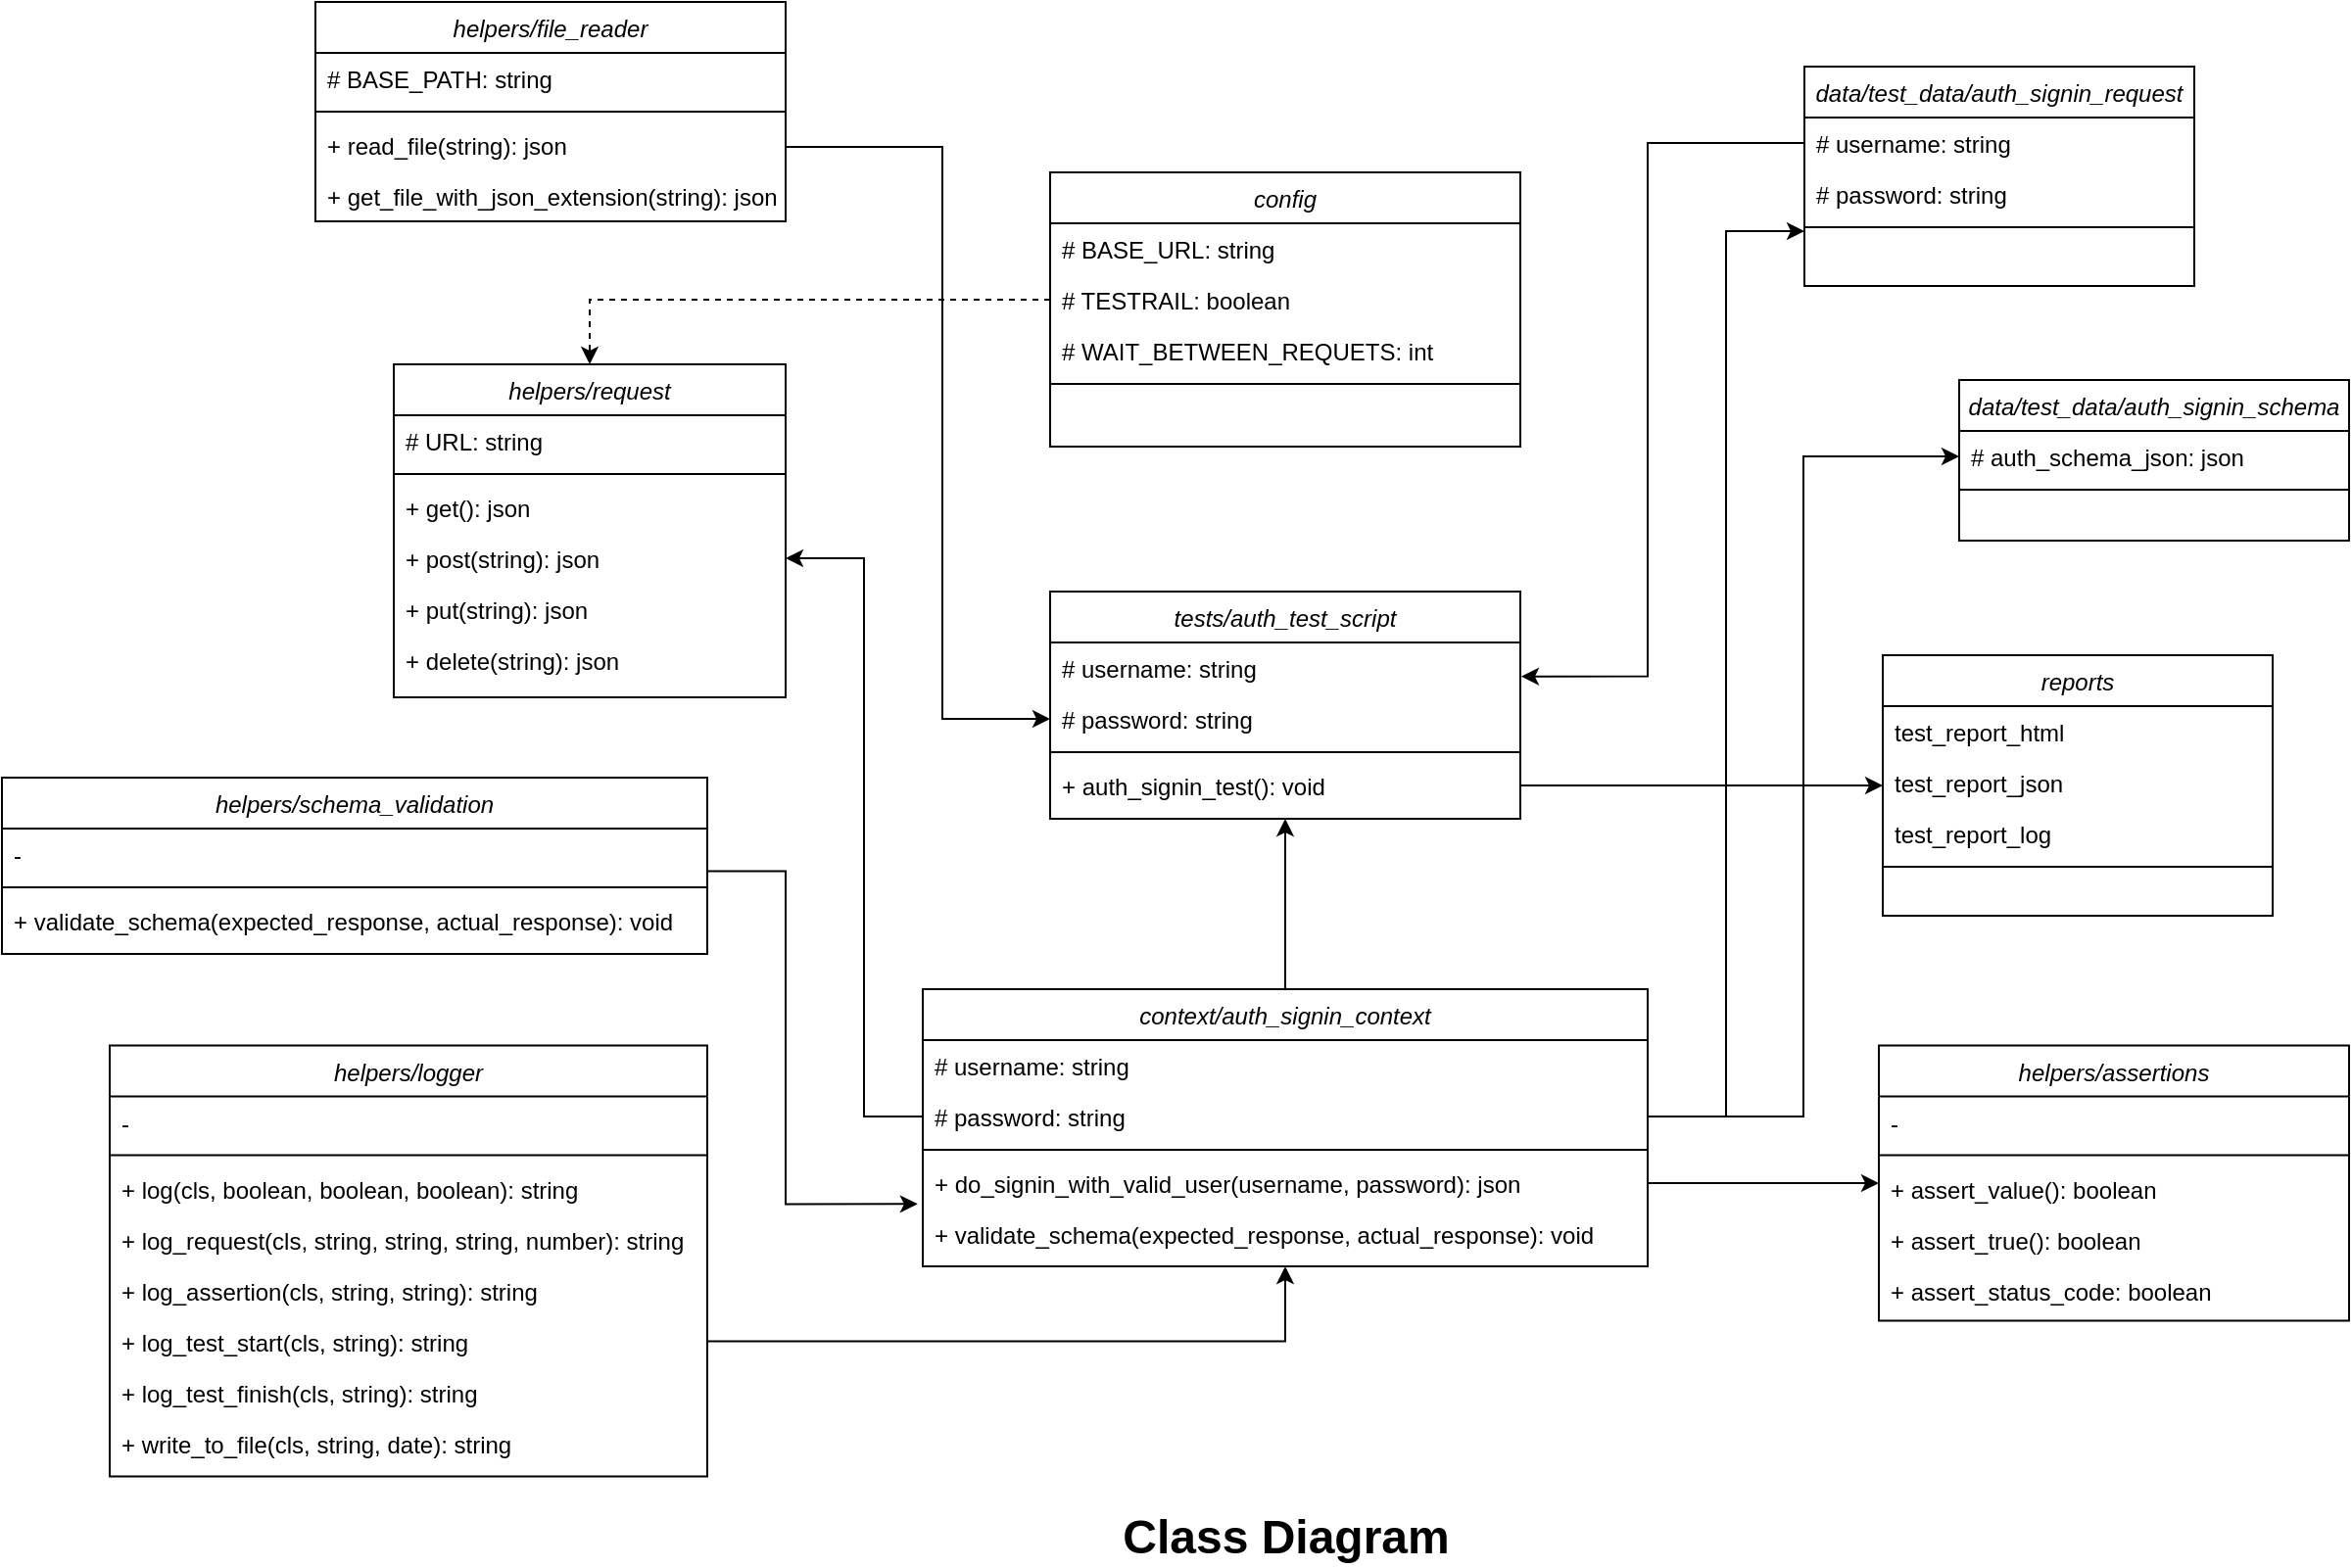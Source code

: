 <mxfile version="17.5.0" type="github">
  <diagram id="C5RBs43oDa-KdzZeNtuy" name="Page-1">
    <mxGraphModel dx="-1083" dy="451" grid="1" gridSize="10" guides="1" tooltips="1" connect="1" arrows="1" fold="1" page="1" pageScale="1" pageWidth="827" pageHeight="1169" math="0" shadow="0">
      <root>
        <mxCell id="WIyWlLk6GJQsqaUBKTNV-0" />
        <mxCell id="WIyWlLk6GJQsqaUBKTNV-1" parent="WIyWlLk6GJQsqaUBKTNV-0" />
        <mxCell id="FILZVSBVhf7IRGcR_T5z-0" value="config" style="swimlane;fontStyle=2;align=center;verticalAlign=top;childLayout=stackLayout;horizontal=1;startSize=26;horizontalStack=0;resizeParent=1;resizeLast=0;collapsible=1;marginBottom=0;rounded=0;shadow=0;strokeWidth=1;" parent="WIyWlLk6GJQsqaUBKTNV-1" vertex="1">
          <mxGeometry x="2895" y="303" width="240" height="140" as="geometry">
            <mxRectangle x="230" y="140" width="160" height="26" as="alternateBounds" />
          </mxGeometry>
        </mxCell>
        <mxCell id="FILZVSBVhf7IRGcR_T5z-1" value="# BASE_URL: string" style="text;align=left;verticalAlign=top;spacingLeft=4;spacingRight=4;overflow=hidden;rotatable=0;points=[[0,0.5],[1,0.5]];portConstraint=eastwest;" parent="FILZVSBVhf7IRGcR_T5z-0" vertex="1">
          <mxGeometry y="26" width="240" height="26" as="geometry" />
        </mxCell>
        <mxCell id="FILZVSBVhf7IRGcR_T5z-72" value="# TESTRAIL: boolean" style="text;align=left;verticalAlign=top;spacingLeft=4;spacingRight=4;overflow=hidden;rotatable=0;points=[[0,0.5],[1,0.5]];portConstraint=eastwest;" parent="FILZVSBVhf7IRGcR_T5z-0" vertex="1">
          <mxGeometry y="52" width="240" height="26" as="geometry" />
        </mxCell>
        <mxCell id="FILZVSBVhf7IRGcR_T5z-78" value="# WAIT_BETWEEN_REQUETS: int" style="text;align=left;verticalAlign=top;spacingLeft=4;spacingRight=4;overflow=hidden;rotatable=0;points=[[0,0.5],[1,0.5]];portConstraint=eastwest;" parent="FILZVSBVhf7IRGcR_T5z-0" vertex="1">
          <mxGeometry y="78" width="240" height="26" as="geometry" />
        </mxCell>
        <mxCell id="FILZVSBVhf7IRGcR_T5z-2" value="" style="line;html=1;strokeWidth=1;align=left;verticalAlign=middle;spacingTop=-1;spacingLeft=3;spacingRight=3;rotatable=0;labelPosition=right;points=[];portConstraint=eastwest;" parent="FILZVSBVhf7IRGcR_T5z-0" vertex="1">
          <mxGeometry y="104" width="240" height="8" as="geometry" />
        </mxCell>
        <mxCell id="FILZVSBVhf7IRGcR_T5z-3" value="tests/auth_test_script" style="swimlane;fontStyle=2;align=center;verticalAlign=top;childLayout=stackLayout;horizontal=1;startSize=26;horizontalStack=0;resizeParent=1;resizeLast=0;collapsible=1;marginBottom=0;rounded=0;shadow=0;strokeWidth=1;" parent="WIyWlLk6GJQsqaUBKTNV-1" vertex="1">
          <mxGeometry x="2895" y="517" width="240" height="116" as="geometry">
            <mxRectangle x="230" y="140" width="160" height="26" as="alternateBounds" />
          </mxGeometry>
        </mxCell>
        <mxCell id="FILZVSBVhf7IRGcR_T5z-74" value="# username: string" style="text;align=left;verticalAlign=top;spacingLeft=4;spacingRight=4;overflow=hidden;rotatable=0;points=[[0,0.5],[1,0.5]];portConstraint=eastwest;" parent="FILZVSBVhf7IRGcR_T5z-3" vertex="1">
          <mxGeometry y="26" width="240" height="26" as="geometry" />
        </mxCell>
        <mxCell id="FILZVSBVhf7IRGcR_T5z-75" value="# password: string" style="text;align=left;verticalAlign=top;spacingLeft=4;spacingRight=4;overflow=hidden;rotatable=0;points=[[0,0.5],[1,0.5]];portConstraint=eastwest;" parent="FILZVSBVhf7IRGcR_T5z-3" vertex="1">
          <mxGeometry y="52" width="240" height="26" as="geometry" />
        </mxCell>
        <mxCell id="FILZVSBVhf7IRGcR_T5z-10" value="" style="line;html=1;strokeWidth=1;align=left;verticalAlign=middle;spacingTop=-1;spacingLeft=3;spacingRight=3;rotatable=0;labelPosition=right;points=[];portConstraint=eastwest;" parent="FILZVSBVhf7IRGcR_T5z-3" vertex="1">
          <mxGeometry y="78" width="240" height="8" as="geometry" />
        </mxCell>
        <mxCell id="FILZVSBVhf7IRGcR_T5z-11" value="+ auth_signin_test(): void" style="text;align=left;verticalAlign=top;spacingLeft=4;spacingRight=4;overflow=hidden;rotatable=0;points=[[0,0.5],[1,0.5]];portConstraint=eastwest;" parent="FILZVSBVhf7IRGcR_T5z-3" vertex="1">
          <mxGeometry y="86" width="240" height="26" as="geometry" />
        </mxCell>
        <mxCell id="FILZVSBVhf7IRGcR_T5z-15" value="helpers/request" style="swimlane;fontStyle=2;align=center;verticalAlign=top;childLayout=stackLayout;horizontal=1;startSize=26;horizontalStack=0;resizeParent=1;resizeLast=0;collapsible=1;marginBottom=0;rounded=0;shadow=0;strokeWidth=1;" parent="WIyWlLk6GJQsqaUBKTNV-1" vertex="1">
          <mxGeometry x="2560" y="401" width="200" height="170" as="geometry">
            <mxRectangle x="230" y="140" width="160" height="26" as="alternateBounds" />
          </mxGeometry>
        </mxCell>
        <mxCell id="FILZVSBVhf7IRGcR_T5z-16" value="# URL: string" style="text;align=left;verticalAlign=top;spacingLeft=4;spacingRight=4;overflow=hidden;rotatable=0;points=[[0,0.5],[1,0.5]];portConstraint=eastwest;" parent="FILZVSBVhf7IRGcR_T5z-15" vertex="1">
          <mxGeometry y="26" width="200" height="26" as="geometry" />
        </mxCell>
        <mxCell id="FILZVSBVhf7IRGcR_T5z-17" value="" style="line;html=1;strokeWidth=1;align=left;verticalAlign=middle;spacingTop=-1;spacingLeft=3;spacingRight=3;rotatable=0;labelPosition=right;points=[];portConstraint=eastwest;" parent="FILZVSBVhf7IRGcR_T5z-15" vertex="1">
          <mxGeometry y="52" width="200" height="8" as="geometry" />
        </mxCell>
        <mxCell id="FILZVSBVhf7IRGcR_T5z-18" value="+ get(): json" style="text;align=left;verticalAlign=top;spacingLeft=4;spacingRight=4;overflow=hidden;rotatable=0;points=[[0,0.5],[1,0.5]];portConstraint=eastwest;" parent="FILZVSBVhf7IRGcR_T5z-15" vertex="1">
          <mxGeometry y="60" width="200" height="26" as="geometry" />
        </mxCell>
        <mxCell id="FILZVSBVhf7IRGcR_T5z-19" value="+ post(string): json" style="text;align=left;verticalAlign=top;spacingLeft=4;spacingRight=4;overflow=hidden;rotatable=0;points=[[0,0.5],[1,0.5]];portConstraint=eastwest;" parent="FILZVSBVhf7IRGcR_T5z-15" vertex="1">
          <mxGeometry y="86" width="200" height="26" as="geometry" />
        </mxCell>
        <mxCell id="FILZVSBVhf7IRGcR_T5z-20" value="+ put(string): json" style="text;align=left;verticalAlign=top;spacingLeft=4;spacingRight=4;overflow=hidden;rotatable=0;points=[[0,0.5],[1,0.5]];portConstraint=eastwest;" parent="FILZVSBVhf7IRGcR_T5z-15" vertex="1">
          <mxGeometry y="112" width="200" height="26" as="geometry" />
        </mxCell>
        <mxCell id="FILZVSBVhf7IRGcR_T5z-21" value="+ delete(string): json" style="text;align=left;verticalAlign=top;spacingLeft=4;spacingRight=4;overflow=hidden;rotatable=0;points=[[0,0.5],[1,0.5]];portConstraint=eastwest;" parent="FILZVSBVhf7IRGcR_T5z-15" vertex="1">
          <mxGeometry y="138" width="200" height="26" as="geometry" />
        </mxCell>
        <mxCell id="FILZVSBVhf7IRGcR_T5z-22" value="helpers/logger" style="swimlane;fontStyle=2;align=center;verticalAlign=top;childLayout=stackLayout;horizontal=1;startSize=26;horizontalStack=0;resizeParent=1;resizeLast=0;collapsible=1;marginBottom=0;rounded=0;shadow=0;strokeWidth=1;" parent="WIyWlLk6GJQsqaUBKTNV-1" vertex="1">
          <mxGeometry x="2415" y="748.75" width="305" height="220" as="geometry">
            <mxRectangle x="230" y="140" width="160" height="26" as="alternateBounds" />
          </mxGeometry>
        </mxCell>
        <mxCell id="FILZVSBVhf7IRGcR_T5z-23" value="-" style="text;align=left;verticalAlign=top;spacingLeft=4;spacingRight=4;overflow=hidden;rotatable=0;points=[[0,0.5],[1,0.5]];portConstraint=eastwest;" parent="FILZVSBVhf7IRGcR_T5z-22" vertex="1">
          <mxGeometry y="26" width="305" height="26" as="geometry" />
        </mxCell>
        <mxCell id="FILZVSBVhf7IRGcR_T5z-24" value="" style="line;html=1;strokeWidth=1;align=left;verticalAlign=middle;spacingTop=-1;spacingLeft=3;spacingRight=3;rotatable=0;labelPosition=right;points=[];portConstraint=eastwest;" parent="FILZVSBVhf7IRGcR_T5z-22" vertex="1">
          <mxGeometry y="52" width="305" height="8" as="geometry" />
        </mxCell>
        <mxCell id="FILZVSBVhf7IRGcR_T5z-25" value="+ log(cls, boolean, boolean, boolean): string" style="text;align=left;verticalAlign=top;spacingLeft=4;spacingRight=4;overflow=hidden;rotatable=0;points=[[0,0.5],[1,0.5]];portConstraint=eastwest;" parent="FILZVSBVhf7IRGcR_T5z-22" vertex="1">
          <mxGeometry y="60" width="305" height="26" as="geometry" />
        </mxCell>
        <mxCell id="FILZVSBVhf7IRGcR_T5z-26" value="+ log_request(cls, string, string, string, number): string" style="text;align=left;verticalAlign=top;spacingLeft=4;spacingRight=4;overflow=hidden;rotatable=0;points=[[0,0.5],[1,0.5]];portConstraint=eastwest;" parent="FILZVSBVhf7IRGcR_T5z-22" vertex="1">
          <mxGeometry y="86" width="305" height="26" as="geometry" />
        </mxCell>
        <mxCell id="FILZVSBVhf7IRGcR_T5z-27" value="+ log_assertion(cls, string, string): string" style="text;align=left;verticalAlign=top;spacingLeft=4;spacingRight=4;overflow=hidden;rotatable=0;points=[[0,0.5],[1,0.5]];portConstraint=eastwest;" parent="FILZVSBVhf7IRGcR_T5z-22" vertex="1">
          <mxGeometry y="112" width="305" height="26" as="geometry" />
        </mxCell>
        <mxCell id="FILZVSBVhf7IRGcR_T5z-28" value="+ log_test_start(cls, string): string" style="text;align=left;verticalAlign=top;spacingLeft=4;spacingRight=4;overflow=hidden;rotatable=0;points=[[0,0.5],[1,0.5]];portConstraint=eastwest;" parent="FILZVSBVhf7IRGcR_T5z-22" vertex="1">
          <mxGeometry y="138" width="305" height="26" as="geometry" />
        </mxCell>
        <mxCell id="FILZVSBVhf7IRGcR_T5z-29" value="+ log_test_finish(cls, string): string" style="text;align=left;verticalAlign=top;spacingLeft=4;spacingRight=4;overflow=hidden;rotatable=0;points=[[0,0.5],[1,0.5]];portConstraint=eastwest;" parent="FILZVSBVhf7IRGcR_T5z-22" vertex="1">
          <mxGeometry y="164" width="305" height="26" as="geometry" />
        </mxCell>
        <mxCell id="FILZVSBVhf7IRGcR_T5z-30" value="+ write_to_file(cls, string, date): string" style="text;align=left;verticalAlign=top;spacingLeft=4;spacingRight=4;overflow=hidden;rotatable=0;points=[[0,0.5],[1,0.5]];portConstraint=eastwest;" parent="FILZVSBVhf7IRGcR_T5z-22" vertex="1">
          <mxGeometry y="190" width="305" height="26" as="geometry" />
        </mxCell>
        <mxCell id="FILZVSBVhf7IRGcR_T5z-32" value="helpers/file_reader" style="swimlane;fontStyle=2;align=center;verticalAlign=top;childLayout=stackLayout;horizontal=1;startSize=26;horizontalStack=0;resizeParent=1;resizeLast=0;collapsible=1;marginBottom=0;rounded=0;shadow=0;strokeWidth=1;" parent="WIyWlLk6GJQsqaUBKTNV-1" vertex="1">
          <mxGeometry x="2520" y="216" width="240" height="112" as="geometry">
            <mxRectangle x="230" y="140" width="160" height="26" as="alternateBounds" />
          </mxGeometry>
        </mxCell>
        <mxCell id="FILZVSBVhf7IRGcR_T5z-33" value="# BASE_PATH: string" style="text;align=left;verticalAlign=top;spacingLeft=4;spacingRight=4;overflow=hidden;rotatable=0;points=[[0,0.5],[1,0.5]];portConstraint=eastwest;" parent="FILZVSBVhf7IRGcR_T5z-32" vertex="1">
          <mxGeometry y="26" width="240" height="26" as="geometry" />
        </mxCell>
        <mxCell id="FILZVSBVhf7IRGcR_T5z-34" value="" style="line;html=1;strokeWidth=1;align=left;verticalAlign=middle;spacingTop=-1;spacingLeft=3;spacingRight=3;rotatable=0;labelPosition=right;points=[];portConstraint=eastwest;" parent="FILZVSBVhf7IRGcR_T5z-32" vertex="1">
          <mxGeometry y="52" width="240" height="8" as="geometry" />
        </mxCell>
        <mxCell id="FILZVSBVhf7IRGcR_T5z-35" value="+ read_file(string): json" style="text;align=left;verticalAlign=top;spacingLeft=4;spacingRight=4;overflow=hidden;rotatable=0;points=[[0,0.5],[1,0.5]];portConstraint=eastwest;" parent="FILZVSBVhf7IRGcR_T5z-32" vertex="1">
          <mxGeometry y="60" width="240" height="26" as="geometry" />
        </mxCell>
        <mxCell id="FILZVSBVhf7IRGcR_T5z-36" value="+ get_file_with_json_extension(string): json" style="text;align=left;verticalAlign=top;spacingLeft=4;spacingRight=4;overflow=hidden;rotatable=0;points=[[0,0.5],[1,0.5]];portConstraint=eastwest;" parent="FILZVSBVhf7IRGcR_T5z-32" vertex="1">
          <mxGeometry y="86" width="240" height="26" as="geometry" />
        </mxCell>
        <mxCell id="FILZVSBVhf7IRGcR_T5z-37" value="data/test_data/auth_signin_request" style="swimlane;fontStyle=2;align=center;verticalAlign=top;childLayout=stackLayout;horizontal=1;startSize=26;horizontalStack=0;resizeParent=1;resizeLast=0;collapsible=1;marginBottom=0;rounded=0;shadow=0;strokeWidth=1;" parent="WIyWlLk6GJQsqaUBKTNV-1" vertex="1">
          <mxGeometry x="3280" y="249" width="199" height="112" as="geometry">
            <mxRectangle x="230" y="140" width="160" height="26" as="alternateBounds" />
          </mxGeometry>
        </mxCell>
        <mxCell id="FILZVSBVhf7IRGcR_T5z-38" value="# username: string" style="text;align=left;verticalAlign=top;spacingLeft=4;spacingRight=4;overflow=hidden;rotatable=0;points=[[0,0.5],[1,0.5]];portConstraint=eastwest;" parent="FILZVSBVhf7IRGcR_T5z-37" vertex="1">
          <mxGeometry y="26" width="199" height="26" as="geometry" />
        </mxCell>
        <mxCell id="FILZVSBVhf7IRGcR_T5z-39" value="# password: string" style="text;align=left;verticalAlign=top;spacingLeft=4;spacingRight=4;overflow=hidden;rotatable=0;points=[[0,0.5],[1,0.5]];portConstraint=eastwest;" parent="FILZVSBVhf7IRGcR_T5z-37" vertex="1">
          <mxGeometry y="52" width="199" height="26" as="geometry" />
        </mxCell>
        <mxCell id="FILZVSBVhf7IRGcR_T5z-40" value="" style="line;html=1;strokeWidth=1;align=left;verticalAlign=middle;spacingTop=-1;spacingLeft=3;spacingRight=3;rotatable=0;labelPosition=right;points=[];portConstraint=eastwest;" parent="FILZVSBVhf7IRGcR_T5z-37" vertex="1">
          <mxGeometry y="78" width="199" height="8" as="geometry" />
        </mxCell>
        <mxCell id="FILZVSBVhf7IRGcR_T5z-41" value="reports" style="swimlane;fontStyle=2;align=center;verticalAlign=top;childLayout=stackLayout;horizontal=1;startSize=26;horizontalStack=0;resizeParent=1;resizeLast=0;collapsible=1;marginBottom=0;rounded=0;shadow=0;strokeWidth=1;" parent="WIyWlLk6GJQsqaUBKTNV-1" vertex="1">
          <mxGeometry x="3320" y="549.5" width="199" height="133" as="geometry">
            <mxRectangle x="230" y="140" width="160" height="26" as="alternateBounds" />
          </mxGeometry>
        </mxCell>
        <mxCell id="FILZVSBVhf7IRGcR_T5z-42" value="test_report_html" style="text;align=left;verticalAlign=top;spacingLeft=4;spacingRight=4;overflow=hidden;rotatable=0;points=[[0,0.5],[1,0.5]];portConstraint=eastwest;" parent="FILZVSBVhf7IRGcR_T5z-41" vertex="1">
          <mxGeometry y="26" width="199" height="26" as="geometry" />
        </mxCell>
        <mxCell id="FILZVSBVhf7IRGcR_T5z-71" value="test_report_json" style="text;align=left;verticalAlign=top;spacingLeft=4;spacingRight=4;overflow=hidden;rotatable=0;points=[[0,0.5],[1,0.5]];portConstraint=eastwest;" parent="FILZVSBVhf7IRGcR_T5z-41" vertex="1">
          <mxGeometry y="52" width="199" height="26" as="geometry" />
        </mxCell>
        <mxCell id="FILZVSBVhf7IRGcR_T5z-43" value="test_report_log" style="text;align=left;verticalAlign=top;spacingLeft=4;spacingRight=4;overflow=hidden;rotatable=0;points=[[0,0.5],[1,0.5]];portConstraint=eastwest;" parent="FILZVSBVhf7IRGcR_T5z-41" vertex="1">
          <mxGeometry y="78" width="199" height="26" as="geometry" />
        </mxCell>
        <mxCell id="FILZVSBVhf7IRGcR_T5z-44" value="" style="line;html=1;strokeWidth=1;align=left;verticalAlign=middle;spacingTop=-1;spacingLeft=3;spacingRight=3;rotatable=0;labelPosition=right;points=[];portConstraint=eastwest;" parent="FILZVSBVhf7IRGcR_T5z-41" vertex="1">
          <mxGeometry y="104" width="199" height="8" as="geometry" />
        </mxCell>
        <mxCell id="FILZVSBVhf7IRGcR_T5z-60" value="data/test_data/auth_signin_schema" style="swimlane;fontStyle=2;align=center;verticalAlign=top;childLayout=stackLayout;horizontal=1;startSize=26;horizontalStack=0;resizeParent=1;resizeLast=0;collapsible=1;marginBottom=0;rounded=0;shadow=0;strokeWidth=1;" parent="WIyWlLk6GJQsqaUBKTNV-1" vertex="1">
          <mxGeometry x="3359" y="409" width="199" height="82" as="geometry">
            <mxRectangle x="230" y="140" width="160" height="26" as="alternateBounds" />
          </mxGeometry>
        </mxCell>
        <mxCell id="FILZVSBVhf7IRGcR_T5z-61" value="# auth_schema_json: json" style="text;align=left;verticalAlign=top;spacingLeft=4;spacingRight=4;overflow=hidden;rotatable=0;points=[[0,0.5],[1,0.5]];portConstraint=eastwest;" parent="FILZVSBVhf7IRGcR_T5z-60" vertex="1">
          <mxGeometry y="26" width="199" height="26" as="geometry" />
        </mxCell>
        <mxCell id="FILZVSBVhf7IRGcR_T5z-62" value="" style="line;html=1;strokeWidth=1;align=left;verticalAlign=middle;spacingTop=-1;spacingLeft=3;spacingRight=3;rotatable=0;labelPosition=right;points=[];portConstraint=eastwest;" parent="FILZVSBVhf7IRGcR_T5z-60" vertex="1">
          <mxGeometry y="52" width="199" height="8" as="geometry" />
        </mxCell>
        <mxCell id="FILZVSBVhf7IRGcR_T5z-83" style="edgeStyle=orthogonalEdgeStyle;rounded=0;orthogonalLoop=1;jettySize=auto;html=1;exitX=0.5;exitY=0;exitDx=0;exitDy=0;entryX=0.5;entryY=1;entryDx=0;entryDy=0;" parent="WIyWlLk6GJQsqaUBKTNV-1" source="FILZVSBVhf7IRGcR_T5z-64" target="FILZVSBVhf7IRGcR_T5z-3" edge="1">
          <mxGeometry relative="1" as="geometry" />
        </mxCell>
        <mxCell id="FILZVSBVhf7IRGcR_T5z-64" value="context/auth_signin_context" style="swimlane;fontStyle=2;align=center;verticalAlign=top;childLayout=stackLayout;horizontal=1;startSize=26;horizontalStack=0;resizeParent=1;resizeLast=0;collapsible=1;marginBottom=0;rounded=0;shadow=0;strokeWidth=1;" parent="WIyWlLk6GJQsqaUBKTNV-1" vertex="1">
          <mxGeometry x="2830" y="720" width="370" height="141.5" as="geometry">
            <mxRectangle x="230" y="140" width="160" height="26" as="alternateBounds" />
          </mxGeometry>
        </mxCell>
        <mxCell id="FILZVSBVhf7IRGcR_T5z-76" value="# username: string" style="text;align=left;verticalAlign=top;spacingLeft=4;spacingRight=4;overflow=hidden;rotatable=0;points=[[0,0.5],[1,0.5]];portConstraint=eastwest;" parent="FILZVSBVhf7IRGcR_T5z-64" vertex="1">
          <mxGeometry y="26" width="370" height="26" as="geometry" />
        </mxCell>
        <mxCell id="FILZVSBVhf7IRGcR_T5z-77" value="# password: string" style="text;align=left;verticalAlign=top;spacingLeft=4;spacingRight=4;overflow=hidden;rotatable=0;points=[[0,0.5],[1,0.5]];portConstraint=eastwest;" parent="FILZVSBVhf7IRGcR_T5z-64" vertex="1">
          <mxGeometry y="52" width="370" height="26" as="geometry" />
        </mxCell>
        <mxCell id="FILZVSBVhf7IRGcR_T5z-69" value="" style="line;html=1;strokeWidth=1;align=left;verticalAlign=middle;spacingTop=-1;spacingLeft=3;spacingRight=3;rotatable=0;labelPosition=right;points=[];portConstraint=eastwest;" parent="FILZVSBVhf7IRGcR_T5z-64" vertex="1">
          <mxGeometry y="78" width="370" height="8" as="geometry" />
        </mxCell>
        <mxCell id="FILZVSBVhf7IRGcR_T5z-79" value="+ do_signin_with_valid_user(username, password): json" style="text;align=left;verticalAlign=top;spacingLeft=4;spacingRight=4;overflow=hidden;rotatable=0;points=[[0,0.5],[1,0.5]];portConstraint=eastwest;" parent="FILZVSBVhf7IRGcR_T5z-64" vertex="1">
          <mxGeometry y="86" width="370" height="26" as="geometry" />
        </mxCell>
        <mxCell id="FILZVSBVhf7IRGcR_T5z-80" value="+ validate_schema(expected_response, actual_response): void" style="text;align=left;verticalAlign=top;spacingLeft=4;spacingRight=4;overflow=hidden;rotatable=0;points=[[0,0.5],[1,0.5]];portConstraint=eastwest;" parent="FILZVSBVhf7IRGcR_T5z-64" vertex="1">
          <mxGeometry y="112" width="370" height="26" as="geometry" />
        </mxCell>
        <mxCell id="FILZVSBVhf7IRGcR_T5z-82" style="edgeStyle=orthogonalEdgeStyle;rounded=0;orthogonalLoop=1;jettySize=auto;html=1;exitX=1;exitY=0.5;exitDx=0;exitDy=0;entryX=0;entryY=0.5;entryDx=0;entryDy=0;" parent="WIyWlLk6GJQsqaUBKTNV-1" source="FILZVSBVhf7IRGcR_T5z-11" target="FILZVSBVhf7IRGcR_T5z-41" edge="1">
          <mxGeometry relative="1" as="geometry" />
        </mxCell>
        <mxCell id="FILZVSBVhf7IRGcR_T5z-85" style="edgeStyle=orthogonalEdgeStyle;rounded=0;orthogonalLoop=1;jettySize=auto;html=1;exitX=0;exitY=0.5;exitDx=0;exitDy=0;entryX=1.002;entryY=0.667;entryDx=0;entryDy=0;entryPerimeter=0;" parent="WIyWlLk6GJQsqaUBKTNV-1" source="FILZVSBVhf7IRGcR_T5z-38" target="FILZVSBVhf7IRGcR_T5z-74" edge="1">
          <mxGeometry relative="1" as="geometry">
            <mxPoint x="3140" y="582" as="targetPoint" />
            <Array as="points">
              <mxPoint x="3200" y="288" />
              <mxPoint x="3200" y="560" />
            </Array>
          </mxGeometry>
        </mxCell>
        <mxCell id="FILZVSBVhf7IRGcR_T5z-91" style="edgeStyle=orthogonalEdgeStyle;rounded=0;orthogonalLoop=1;jettySize=auto;html=1;exitX=1;exitY=0.5;exitDx=0;exitDy=0;entryX=0;entryY=0.5;entryDx=0;entryDy=0;" parent="WIyWlLk6GJQsqaUBKTNV-1" source="FILZVSBVhf7IRGcR_T5z-35" target="FILZVSBVhf7IRGcR_T5z-75" edge="1">
          <mxGeometry relative="1" as="geometry">
            <Array as="points">
              <mxPoint x="2760" y="290" />
              <mxPoint x="2840" y="290" />
              <mxPoint x="2840" y="582" />
            </Array>
          </mxGeometry>
        </mxCell>
        <mxCell id="FILZVSBVhf7IRGcR_T5z-97" value="&lt;font style=&quot;font-size: 24px&quot;&gt;Class Diagram&lt;/font&gt;" style="text;html=1;align=center;verticalAlign=middle;resizable=0;points=[];autosize=1;strokeColor=none;fillColor=none;fontStyle=1" parent="WIyWlLk6GJQsqaUBKTNV-1" vertex="1">
          <mxGeometry x="2925" y="990" width="180" height="20" as="geometry" />
        </mxCell>
        <mxCell id="EmnoO7Zl6sofqkkxJYUQ-0" style="edgeStyle=orthogonalEdgeStyle;rounded=0;orthogonalLoop=1;jettySize=auto;html=1;exitX=1;exitY=0.5;exitDx=0;exitDy=0;entryX=0;entryY=0.75;entryDx=0;entryDy=0;" edge="1" parent="WIyWlLk6GJQsqaUBKTNV-1" source="FILZVSBVhf7IRGcR_T5z-77" target="FILZVSBVhf7IRGcR_T5z-37">
          <mxGeometry relative="1" as="geometry" />
        </mxCell>
        <mxCell id="EmnoO7Zl6sofqkkxJYUQ-1" style="edgeStyle=orthogonalEdgeStyle;rounded=0;orthogonalLoop=1;jettySize=auto;html=1;exitX=1;exitY=0.5;exitDx=0;exitDy=0;entryX=0;entryY=0.5;entryDx=0;entryDy=0;" edge="1" parent="WIyWlLk6GJQsqaUBKTNV-1" source="FILZVSBVhf7IRGcR_T5z-77" target="FILZVSBVhf7IRGcR_T5z-61">
          <mxGeometry relative="1" as="geometry" />
        </mxCell>
        <mxCell id="EmnoO7Zl6sofqkkxJYUQ-2" value="helpers/assertions" style="swimlane;fontStyle=2;align=center;verticalAlign=top;childLayout=stackLayout;horizontal=1;startSize=26;horizontalStack=0;resizeParent=1;resizeLast=0;collapsible=1;marginBottom=0;rounded=0;shadow=0;strokeWidth=1;" vertex="1" parent="WIyWlLk6GJQsqaUBKTNV-1">
          <mxGeometry x="3318" y="748.75" width="240" height="140.5" as="geometry">
            <mxRectangle x="230" y="140" width="160" height="26" as="alternateBounds" />
          </mxGeometry>
        </mxCell>
        <mxCell id="EmnoO7Zl6sofqkkxJYUQ-3" value="-" style="text;align=left;verticalAlign=top;spacingLeft=4;spacingRight=4;overflow=hidden;rotatable=0;points=[[0,0.5],[1,0.5]];portConstraint=eastwest;" vertex="1" parent="EmnoO7Zl6sofqkkxJYUQ-2">
          <mxGeometry y="26" width="240" height="26" as="geometry" />
        </mxCell>
        <mxCell id="EmnoO7Zl6sofqkkxJYUQ-4" value="" style="line;html=1;strokeWidth=1;align=left;verticalAlign=middle;spacingTop=-1;spacingLeft=3;spacingRight=3;rotatable=0;labelPosition=right;points=[];portConstraint=eastwest;" vertex="1" parent="EmnoO7Zl6sofqkkxJYUQ-2">
          <mxGeometry y="52" width="240" height="8" as="geometry" />
        </mxCell>
        <mxCell id="EmnoO7Zl6sofqkkxJYUQ-5" value="+ assert_value(): boolean" style="text;align=left;verticalAlign=top;spacingLeft=4;spacingRight=4;overflow=hidden;rotatable=0;points=[[0,0.5],[1,0.5]];portConstraint=eastwest;" vertex="1" parent="EmnoO7Zl6sofqkkxJYUQ-2">
          <mxGeometry y="60" width="240" height="26" as="geometry" />
        </mxCell>
        <mxCell id="EmnoO7Zl6sofqkkxJYUQ-6" value="+ assert_true(): boolean" style="text;align=left;verticalAlign=top;spacingLeft=4;spacingRight=4;overflow=hidden;rotatable=0;points=[[0,0.5],[1,0.5]];portConstraint=eastwest;" vertex="1" parent="EmnoO7Zl6sofqkkxJYUQ-2">
          <mxGeometry y="86" width="240" height="26" as="geometry" />
        </mxCell>
        <mxCell id="EmnoO7Zl6sofqkkxJYUQ-7" value="+ assert_status_code: boolean" style="text;align=left;verticalAlign=top;spacingLeft=4;spacingRight=4;overflow=hidden;rotatable=0;points=[[0,0.5],[1,0.5]];portConstraint=eastwest;" vertex="1" parent="EmnoO7Zl6sofqkkxJYUQ-2">
          <mxGeometry y="112" width="240" height="26" as="geometry" />
        </mxCell>
        <mxCell id="EmnoO7Zl6sofqkkxJYUQ-10" style="edgeStyle=orthogonalEdgeStyle;rounded=0;orthogonalLoop=1;jettySize=auto;html=1;exitX=1;exitY=0.5;exitDx=0;exitDy=0;entryX=0;entryY=0.5;entryDx=0;entryDy=0;" edge="1" parent="WIyWlLk6GJQsqaUBKTNV-1" source="FILZVSBVhf7IRGcR_T5z-79" target="EmnoO7Zl6sofqkkxJYUQ-2">
          <mxGeometry relative="1" as="geometry" />
        </mxCell>
        <mxCell id="EmnoO7Zl6sofqkkxJYUQ-15" style="edgeStyle=orthogonalEdgeStyle;rounded=0;orthogonalLoop=1;jettySize=auto;html=1;exitX=0;exitY=0.5;exitDx=0;exitDy=0;entryX=1;entryY=0.5;entryDx=0;entryDy=0;" edge="1" parent="WIyWlLk6GJQsqaUBKTNV-1" source="FILZVSBVhf7IRGcR_T5z-77" target="FILZVSBVhf7IRGcR_T5z-19">
          <mxGeometry relative="1" as="geometry">
            <Array as="points">
              <mxPoint x="2800" y="785" />
              <mxPoint x="2800" y="500" />
            </Array>
          </mxGeometry>
        </mxCell>
        <mxCell id="EmnoO7Zl6sofqkkxJYUQ-16" value="helpers/schema_validation" style="swimlane;fontStyle=2;align=center;verticalAlign=top;childLayout=stackLayout;horizontal=1;startSize=26;horizontalStack=0;resizeParent=1;resizeLast=0;collapsible=1;marginBottom=0;rounded=0;shadow=0;strokeWidth=1;" vertex="1" parent="WIyWlLk6GJQsqaUBKTNV-1">
          <mxGeometry x="2360" y="612" width="360" height="90" as="geometry">
            <mxRectangle x="230" y="140" width="160" height="26" as="alternateBounds" />
          </mxGeometry>
        </mxCell>
        <mxCell id="EmnoO7Zl6sofqkkxJYUQ-17" value="-" style="text;align=left;verticalAlign=top;spacingLeft=4;spacingRight=4;overflow=hidden;rotatable=0;points=[[0,0.5],[1,0.5]];portConstraint=eastwest;" vertex="1" parent="EmnoO7Zl6sofqkkxJYUQ-16">
          <mxGeometry y="26" width="360" height="26" as="geometry" />
        </mxCell>
        <mxCell id="EmnoO7Zl6sofqkkxJYUQ-18" value="" style="line;html=1;strokeWidth=1;align=left;verticalAlign=middle;spacingTop=-1;spacingLeft=3;spacingRight=3;rotatable=0;labelPosition=right;points=[];portConstraint=eastwest;" vertex="1" parent="EmnoO7Zl6sofqkkxJYUQ-16">
          <mxGeometry y="52" width="360" height="8" as="geometry" />
        </mxCell>
        <mxCell id="EmnoO7Zl6sofqkkxJYUQ-22" value="+ validate_schema(expected_response, actual_response): void" style="text;align=left;verticalAlign=top;spacingLeft=4;spacingRight=4;overflow=hidden;rotatable=0;points=[[0,0.5],[1,0.5]];portConstraint=eastwest;" vertex="1" parent="EmnoO7Zl6sofqkkxJYUQ-16">
          <mxGeometry y="60" width="360" height="26" as="geometry" />
        </mxCell>
        <mxCell id="EmnoO7Zl6sofqkkxJYUQ-23" style="edgeStyle=orthogonalEdgeStyle;rounded=0;orthogonalLoop=1;jettySize=auto;html=1;exitX=0;exitY=0.5;exitDx=0;exitDy=0;entryX=0.5;entryY=0;entryDx=0;entryDy=0;dashed=1;" edge="1" parent="WIyWlLk6GJQsqaUBKTNV-1" source="FILZVSBVhf7IRGcR_T5z-72" target="FILZVSBVhf7IRGcR_T5z-15">
          <mxGeometry relative="1" as="geometry" />
        </mxCell>
        <mxCell id="EmnoO7Zl6sofqkkxJYUQ-27" style="edgeStyle=orthogonalEdgeStyle;rounded=0;orthogonalLoop=1;jettySize=auto;html=1;exitX=1;exitY=0.5;exitDx=0;exitDy=0;entryX=0.5;entryY=1;entryDx=0;entryDy=0;" edge="1" parent="WIyWlLk6GJQsqaUBKTNV-1" source="FILZVSBVhf7IRGcR_T5z-28" target="FILZVSBVhf7IRGcR_T5z-64">
          <mxGeometry relative="1" as="geometry" />
        </mxCell>
        <mxCell id="EmnoO7Zl6sofqkkxJYUQ-28" style="edgeStyle=orthogonalEdgeStyle;rounded=0;orthogonalLoop=1;jettySize=auto;html=1;exitX=0.999;exitY=0.838;exitDx=0;exitDy=0;entryX=-0.007;entryY=0.911;entryDx=0;entryDy=0;entryPerimeter=0;exitPerimeter=0;" edge="1" parent="WIyWlLk6GJQsqaUBKTNV-1" source="EmnoO7Zl6sofqkkxJYUQ-17" target="FILZVSBVhf7IRGcR_T5z-79">
          <mxGeometry relative="1" as="geometry">
            <Array as="points">
              <mxPoint x="2760" y="660" />
              <mxPoint x="2760" y="830" />
            </Array>
          </mxGeometry>
        </mxCell>
      </root>
    </mxGraphModel>
  </diagram>
</mxfile>
